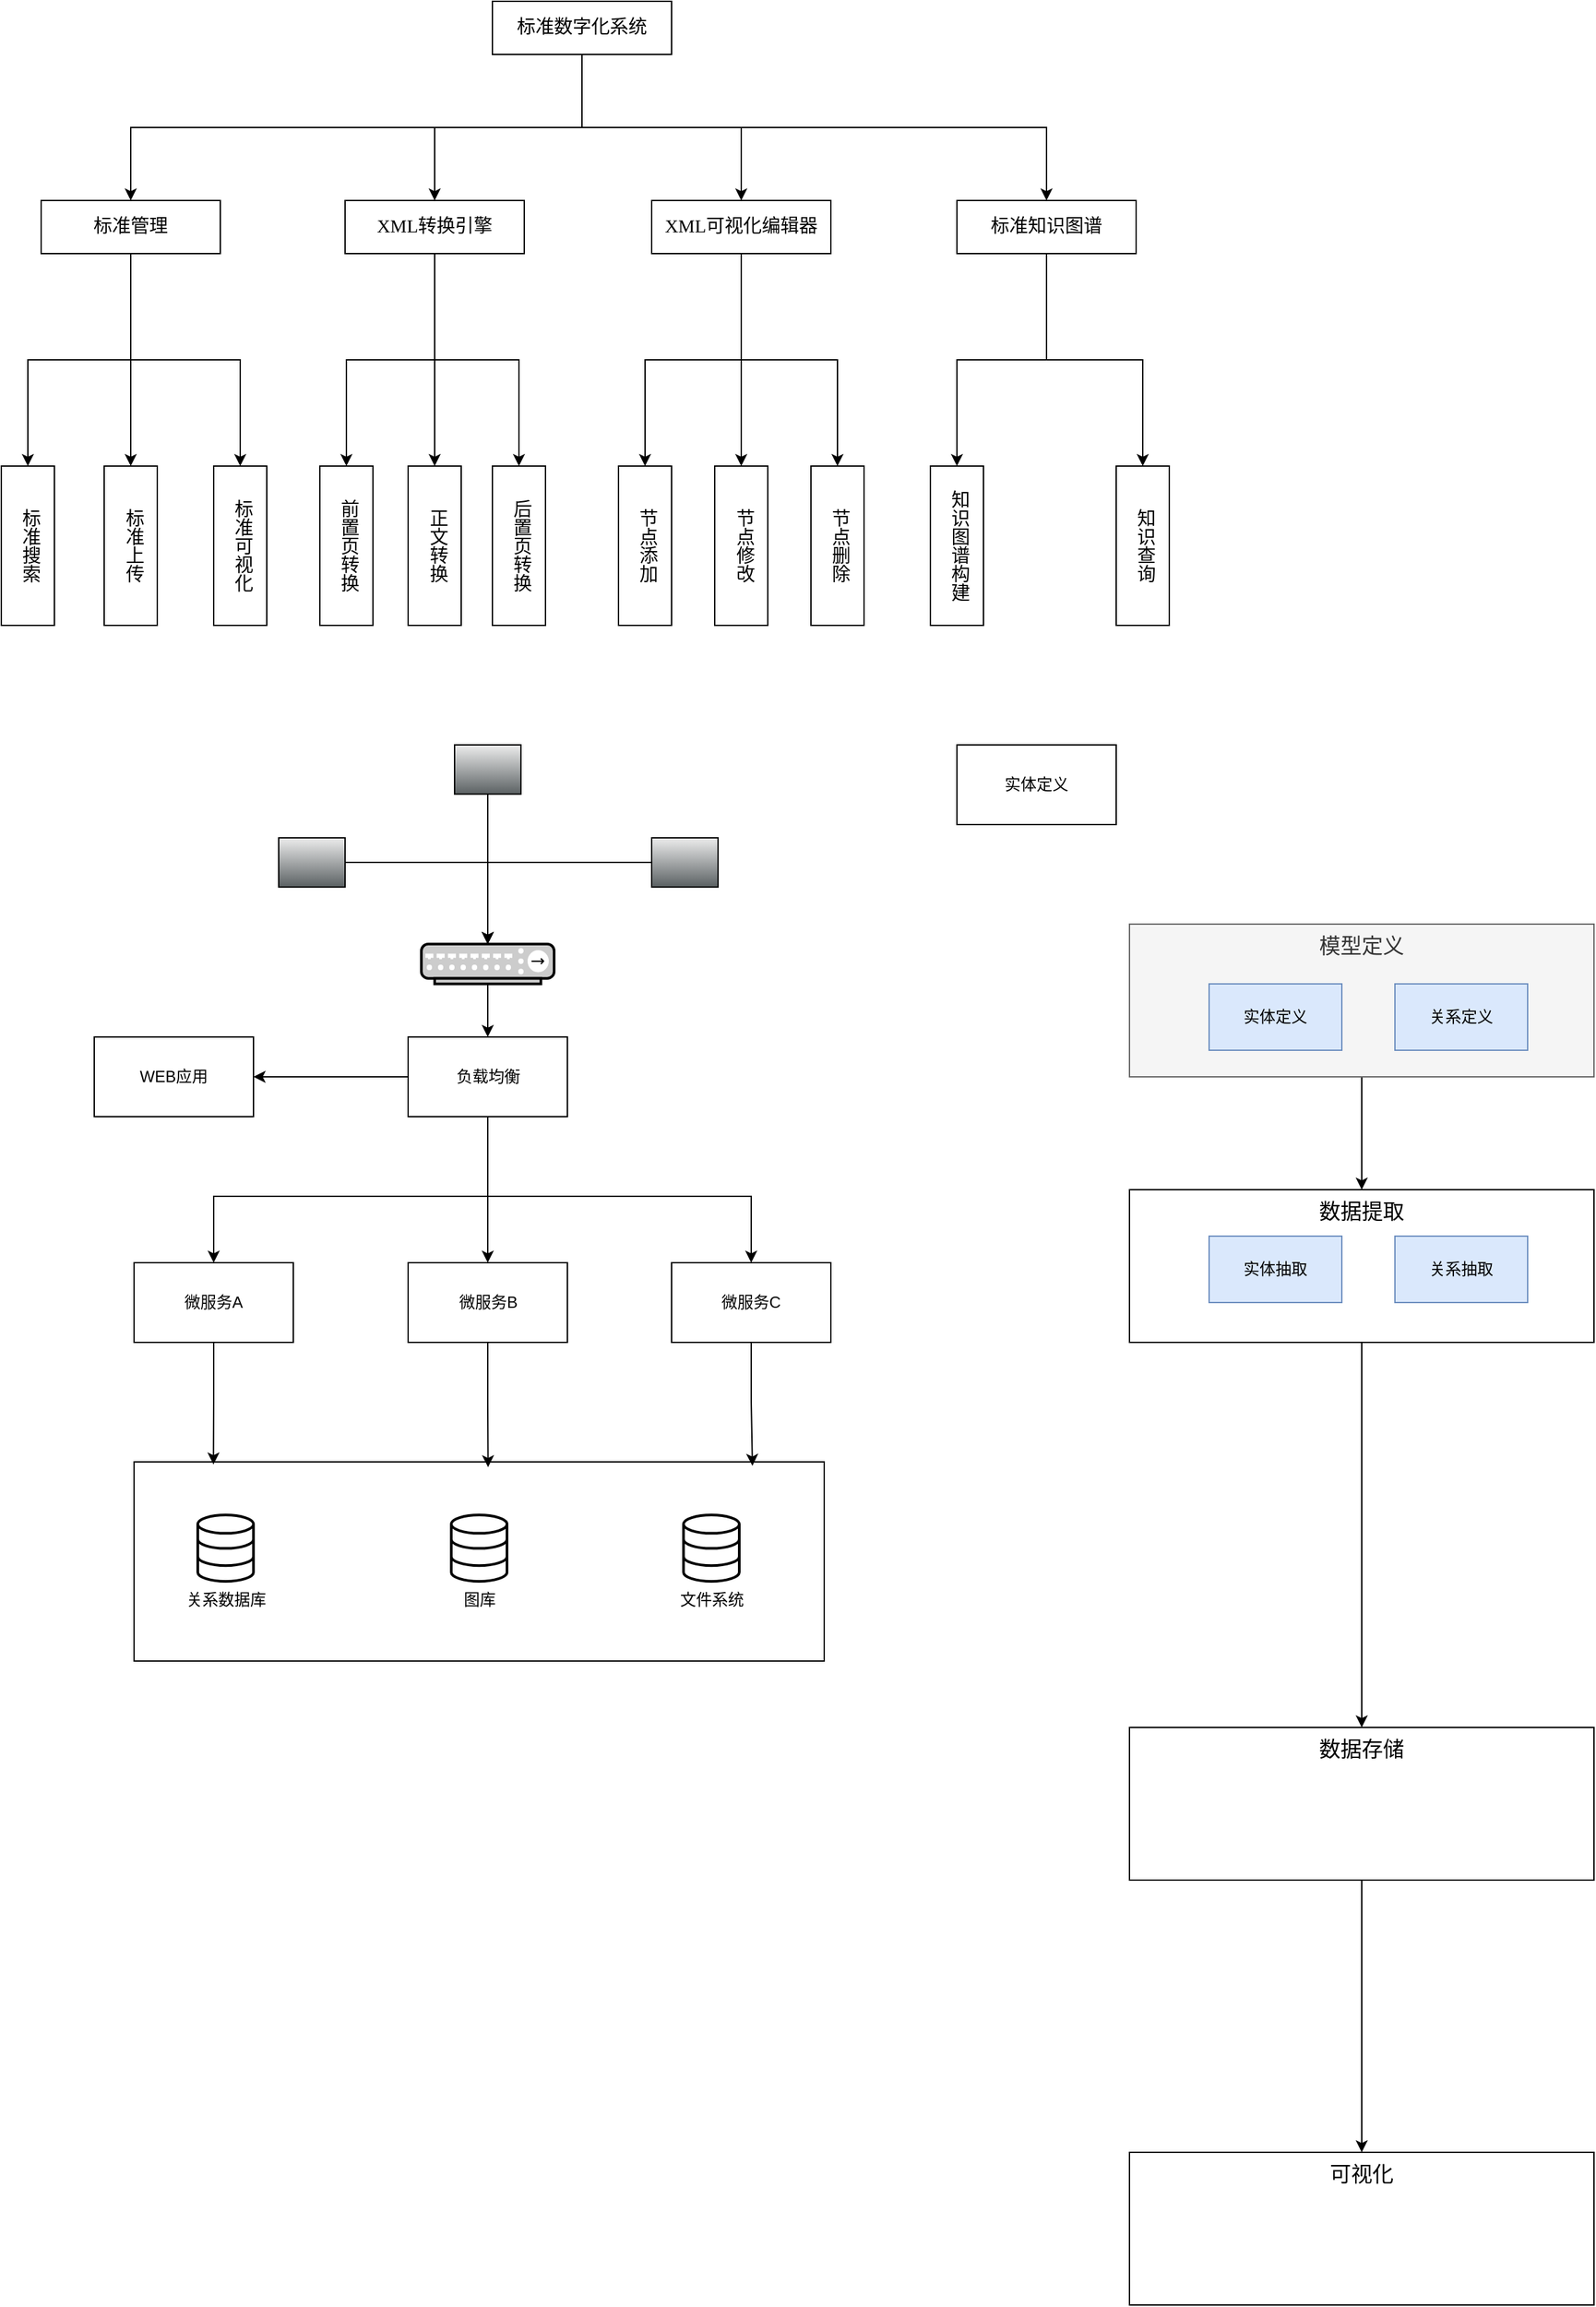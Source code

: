 <mxfile version="28.2.5">
  <diagram name="第 1 页" id="Q2y9unoQX5xtHPh_ZAwQ">
    <mxGraphModel dx="2239" dy="763" grid="1" gridSize="10" guides="1" tooltips="1" connect="1" arrows="1" fold="1" page="1" pageScale="1" pageWidth="827" pageHeight="1169" math="0" shadow="0">
      <root>
        <mxCell id="0" />
        <mxCell id="1" parent="0" />
        <mxCell id="jZ9A5xIN_W6djx5ATPQO-5" style="edgeStyle=orthogonalEdgeStyle;rounded=0;orthogonalLoop=1;jettySize=auto;html=1;" parent="1" source="jZ9A5xIN_W6djx5ATPQO-1" target="jZ9A5xIN_W6djx5ATPQO-3" edge="1">
          <mxGeometry relative="1" as="geometry" />
        </mxCell>
        <mxCell id="jZ9A5xIN_W6djx5ATPQO-8" style="edgeStyle=orthogonalEdgeStyle;rounded=0;orthogonalLoop=1;jettySize=auto;html=1;exitX=0.5;exitY=1;exitDx=0;exitDy=0;" parent="1" source="jZ9A5xIN_W6djx5ATPQO-1" target="jZ9A5xIN_W6djx5ATPQO-6" edge="1">
          <mxGeometry relative="1" as="geometry" />
        </mxCell>
        <mxCell id="jZ9A5xIN_W6djx5ATPQO-10" style="edgeStyle=orthogonalEdgeStyle;rounded=0;orthogonalLoop=1;jettySize=auto;html=1;exitX=0.5;exitY=1;exitDx=0;exitDy=0;" parent="1" source="jZ9A5xIN_W6djx5ATPQO-1" target="jZ9A5xIN_W6djx5ATPQO-2" edge="1">
          <mxGeometry relative="1" as="geometry" />
        </mxCell>
        <mxCell id="jZ9A5xIN_W6djx5ATPQO-12" style="edgeStyle=orthogonalEdgeStyle;rounded=0;orthogonalLoop=1;jettySize=auto;html=1;exitX=0.5;exitY=1;exitDx=0;exitDy=0;" parent="1" source="jZ9A5xIN_W6djx5ATPQO-1" target="jZ9A5xIN_W6djx5ATPQO-11" edge="1">
          <mxGeometry relative="1" as="geometry" />
        </mxCell>
        <mxCell id="jZ9A5xIN_W6djx5ATPQO-1" value="&lt;p class=&quot;MsoNormal&quot;&gt;&lt;span style=&quot;mso-spacerun:&#39;yes&#39;;font-family:宋体;mso-hansi-font-family:&#39;Times New Roman&#39;;&lt;br/&gt;mso-bidi-font-family:&#39;Times New Roman&#39;;letter-spacing:0.0pt;font-size:10.5pt;&quot;&gt;标准数字化&lt;/span&gt;&lt;span style=&quot;mso-spacerun:&#39;yes&#39;;font-family:宋体;mso-hansi-font-family:&#39;Times New Roman&#39;;&lt;br/&gt;mso-bidi-font-family:&#39;Times New Roman&#39;;letter-spacing:0.0pt;font-size:10.5pt;&quot;&gt;系统&lt;/span&gt;&lt;/p&gt;" style="rounded=0;whiteSpace=wrap;html=1;" parent="1" vertex="1">
          <mxGeometry x="270" y="250" width="135" height="40" as="geometry" />
        </mxCell>
        <mxCell id="jZ9A5xIN_W6djx5ATPQO-20" style="edgeStyle=orthogonalEdgeStyle;rounded=0;orthogonalLoop=1;jettySize=auto;html=1;exitX=0.5;exitY=1;exitDx=0;exitDy=0;" parent="1" source="jZ9A5xIN_W6djx5ATPQO-2" target="jZ9A5xIN_W6djx5ATPQO-16" edge="1">
          <mxGeometry relative="1" as="geometry" />
        </mxCell>
        <mxCell id="jZ9A5xIN_W6djx5ATPQO-21" style="edgeStyle=orthogonalEdgeStyle;rounded=0;orthogonalLoop=1;jettySize=auto;html=1;exitX=0.5;exitY=1;exitDx=0;exitDy=0;" parent="1" source="jZ9A5xIN_W6djx5ATPQO-2" target="jZ9A5xIN_W6djx5ATPQO-18" edge="1">
          <mxGeometry relative="1" as="geometry" />
        </mxCell>
        <mxCell id="jZ9A5xIN_W6djx5ATPQO-22" style="edgeStyle=orthogonalEdgeStyle;rounded=0;orthogonalLoop=1;jettySize=auto;html=1;exitX=0.5;exitY=1;exitDx=0;exitDy=0;" parent="1" source="jZ9A5xIN_W6djx5ATPQO-2" target="jZ9A5xIN_W6djx5ATPQO-15" edge="1">
          <mxGeometry relative="1" as="geometry" />
        </mxCell>
        <mxCell id="jZ9A5xIN_W6djx5ATPQO-2" value="&lt;font face=&quot;宋体&quot;&gt;&lt;span style=&quot;font-size: 14px;&quot;&gt;XML转换引擎&lt;/span&gt;&lt;/font&gt;" style="rounded=0;whiteSpace=wrap;html=1;" parent="1" vertex="1">
          <mxGeometry x="159" y="400" width="135" height="40" as="geometry" />
        </mxCell>
        <mxCell id="jZ9A5xIN_W6djx5ATPQO-33" style="edgeStyle=orthogonalEdgeStyle;rounded=0;orthogonalLoop=1;jettySize=auto;html=1;" parent="1" source="jZ9A5xIN_W6djx5ATPQO-3" target="jZ9A5xIN_W6djx5ATPQO-30" edge="1">
          <mxGeometry relative="1" as="geometry" />
        </mxCell>
        <mxCell id="jZ9A5xIN_W6djx5ATPQO-34" style="edgeStyle=orthogonalEdgeStyle;rounded=0;orthogonalLoop=1;jettySize=auto;html=1;entryX=0.5;entryY=0;entryDx=0;entryDy=0;" parent="1" source="jZ9A5xIN_W6djx5ATPQO-3" target="jZ9A5xIN_W6djx5ATPQO-32" edge="1">
          <mxGeometry relative="1" as="geometry" />
        </mxCell>
        <mxCell id="jZ9A5xIN_W6djx5ATPQO-35" style="edgeStyle=orthogonalEdgeStyle;rounded=0;orthogonalLoop=1;jettySize=auto;html=1;exitX=0.5;exitY=1;exitDx=0;exitDy=0;" parent="1" source="jZ9A5xIN_W6djx5ATPQO-3" target="jZ9A5xIN_W6djx5ATPQO-31" edge="1">
          <mxGeometry relative="1" as="geometry" />
        </mxCell>
        <mxCell id="jZ9A5xIN_W6djx5ATPQO-3" value="&lt;p class=&quot;MsoNormal&quot;&gt;&lt;font face=&quot;宋体&quot;&gt;&lt;span style=&quot;font-size: 14px;&quot;&gt;XML可视化编辑器&lt;/span&gt;&lt;/font&gt;&lt;/p&gt;" style="rounded=0;whiteSpace=wrap;html=1;" parent="1" vertex="1">
          <mxGeometry x="390" y="400" width="135" height="40" as="geometry" />
        </mxCell>
        <mxCell id="jZ9A5xIN_W6djx5ATPQO-37" style="edgeStyle=orthogonalEdgeStyle;rounded=0;orthogonalLoop=1;jettySize=auto;html=1;entryX=0.5;entryY=0;entryDx=0;entryDy=0;" parent="1" source="jZ9A5xIN_W6djx5ATPQO-6" target="jZ9A5xIN_W6djx5ATPQO-36" edge="1">
          <mxGeometry relative="1" as="geometry" />
        </mxCell>
        <mxCell id="jZ9A5xIN_W6djx5ATPQO-39" style="edgeStyle=orthogonalEdgeStyle;rounded=0;orthogonalLoop=1;jettySize=auto;html=1;exitX=0.5;exitY=1;exitDx=0;exitDy=0;entryX=0.5;entryY=0;entryDx=0;entryDy=0;" parent="1" source="jZ9A5xIN_W6djx5ATPQO-6" target="jZ9A5xIN_W6djx5ATPQO-38" edge="1">
          <mxGeometry relative="1" as="geometry" />
        </mxCell>
        <mxCell id="jZ9A5xIN_W6djx5ATPQO-6" value="&lt;p class=&quot;MsoNormal&quot;&gt;&lt;font face=&quot;宋体&quot;&gt;&lt;span style=&quot;font-size: 14px;&quot;&gt;标准知识图谱&lt;/span&gt;&lt;/font&gt;&lt;/p&gt;" style="rounded=0;whiteSpace=wrap;html=1;" parent="1" vertex="1">
          <mxGeometry x="620" y="400" width="135" height="40" as="geometry" />
        </mxCell>
        <mxCell id="jZ9A5xIN_W6djx5ATPQO-26" style="edgeStyle=orthogonalEdgeStyle;rounded=0;orthogonalLoop=1;jettySize=auto;html=1;" parent="1" source="jZ9A5xIN_W6djx5ATPQO-11" target="jZ9A5xIN_W6djx5ATPQO-24" edge="1">
          <mxGeometry relative="1" as="geometry" />
        </mxCell>
        <mxCell id="jZ9A5xIN_W6djx5ATPQO-28" style="edgeStyle=orthogonalEdgeStyle;rounded=0;orthogonalLoop=1;jettySize=auto;html=1;exitX=0.5;exitY=1;exitDx=0;exitDy=0;" parent="1" source="jZ9A5xIN_W6djx5ATPQO-11" target="jZ9A5xIN_W6djx5ATPQO-23" edge="1">
          <mxGeometry relative="1" as="geometry" />
        </mxCell>
        <mxCell id="jZ9A5xIN_W6djx5ATPQO-29" style="edgeStyle=orthogonalEdgeStyle;rounded=0;orthogonalLoop=1;jettySize=auto;html=1;exitX=0.5;exitY=1;exitDx=0;exitDy=0;entryX=0.5;entryY=0;entryDx=0;entryDy=0;" parent="1" source="jZ9A5xIN_W6djx5ATPQO-11" target="jZ9A5xIN_W6djx5ATPQO-25" edge="1">
          <mxGeometry relative="1" as="geometry" />
        </mxCell>
        <mxCell id="jZ9A5xIN_W6djx5ATPQO-11" value="&lt;font face=&quot;宋体&quot;&gt;&lt;span style=&quot;font-size: 14px;&quot;&gt;标准管理&lt;/span&gt;&lt;/font&gt;" style="rounded=0;whiteSpace=wrap;html=1;" parent="1" vertex="1">
          <mxGeometry x="-70" y="400" width="135" height="40" as="geometry" />
        </mxCell>
        <mxCell id="jZ9A5xIN_W6djx5ATPQO-15" value="&lt;font face=&quot;宋体&quot;&gt;&lt;span style=&quot;font-size: 14px;&quot;&gt;前置页转换&lt;/span&gt;&lt;/font&gt;" style="rounded=0;whiteSpace=wrap;html=1;textDirection=vertical-lr;spacingTop=0;" parent="1" vertex="1">
          <mxGeometry x="140" y="600" width="40" height="120" as="geometry" />
        </mxCell>
        <mxCell id="jZ9A5xIN_W6djx5ATPQO-16" value="&lt;font face=&quot;宋体&quot;&gt;&lt;span style=&quot;font-size: 14px;&quot;&gt;正文转换&lt;/span&gt;&lt;/font&gt;" style="rounded=0;whiteSpace=wrap;html=1;textDirection=vertical-lr;" parent="1" vertex="1">
          <mxGeometry x="206.5" y="600" width="40" height="120" as="geometry" />
        </mxCell>
        <mxCell id="jZ9A5xIN_W6djx5ATPQO-18" value="&lt;font face=&quot;宋体&quot;&gt;&lt;span style=&quot;font-size: 14px;&quot;&gt;后置页转换&lt;/span&gt;&lt;/font&gt;" style="rounded=0;whiteSpace=wrap;html=1;textDirection=vertical-rl;" parent="1" vertex="1">
          <mxGeometry x="270" y="600" width="40" height="120" as="geometry" />
        </mxCell>
        <mxCell id="jZ9A5xIN_W6djx5ATPQO-23" value="&lt;font face=&quot;宋体&quot;&gt;&lt;span style=&quot;font-size: 14px;&quot;&gt;标准搜索&lt;/span&gt;&lt;/font&gt;" style="rounded=0;whiteSpace=wrap;html=1;textDirection=vertical-rl;" parent="1" vertex="1">
          <mxGeometry x="-100" y="600" width="40" height="120" as="geometry" />
        </mxCell>
        <mxCell id="jZ9A5xIN_W6djx5ATPQO-24" value="&lt;font face=&quot;宋体&quot;&gt;&lt;span style=&quot;font-size: 14px;&quot;&gt;标准上传&lt;/span&gt;&lt;/font&gt;" style="rounded=0;whiteSpace=wrap;html=1;textDirection=vertical-rl;" parent="1" vertex="1">
          <mxGeometry x="-22.5" y="600" width="40" height="120" as="geometry" />
        </mxCell>
        <mxCell id="jZ9A5xIN_W6djx5ATPQO-25" value="&lt;font face=&quot;宋体&quot;&gt;&lt;span style=&quot;font-size: 14px;&quot;&gt;标准可视化&lt;/span&gt;&lt;/font&gt;" style="rounded=0;whiteSpace=wrap;html=1;textDirection=vertical-rl;" parent="1" vertex="1">
          <mxGeometry x="60" y="600" width="40" height="120" as="geometry" />
        </mxCell>
        <mxCell id="jZ9A5xIN_W6djx5ATPQO-30" value="&lt;font face=&quot;宋体&quot;&gt;&lt;span style=&quot;font-size: 14px;&quot;&gt;节点修改&lt;/span&gt;&lt;/font&gt;" style="rounded=0;whiteSpace=wrap;html=1;textDirection=vertical-rl;" parent="1" vertex="1">
          <mxGeometry x="437.5" y="600" width="40" height="120" as="geometry" />
        </mxCell>
        <mxCell id="jZ9A5xIN_W6djx5ATPQO-31" value="&lt;font face=&quot;宋体&quot;&gt;&lt;span style=&quot;font-size: 14px;&quot;&gt;节点删除&lt;/span&gt;&lt;/font&gt;" style="rounded=0;whiteSpace=wrap;html=1;textDirection=vertical-rl;spacing=2;horizontal=1;" parent="1" vertex="1">
          <mxGeometry x="510" y="600" width="40" height="120" as="geometry" />
        </mxCell>
        <mxCell id="jZ9A5xIN_W6djx5ATPQO-32" value="&lt;font face=&quot;宋体&quot;&gt;&lt;span style=&quot;font-size: 14px;&quot;&gt;节点添加&lt;/span&gt;&lt;/font&gt;" style="rounded=0;whiteSpace=wrap;html=1;textDirection=vertical-rl;" parent="1" vertex="1">
          <mxGeometry x="365" y="600" width="40" height="120" as="geometry" />
        </mxCell>
        <mxCell id="jZ9A5xIN_W6djx5ATPQO-36" value="&lt;font face=&quot;宋体&quot;&gt;&lt;span style=&quot;font-size: 14px;&quot;&gt;知识图谱构建&lt;/span&gt;&lt;/font&gt;" style="rounded=0;whiteSpace=wrap;html=1;textDirection=vertical-rl;spacing=2;horizontal=1;" parent="1" vertex="1">
          <mxGeometry x="600" y="600" width="40" height="120" as="geometry" />
        </mxCell>
        <mxCell id="jZ9A5xIN_W6djx5ATPQO-38" value="&lt;font face=&quot;宋体&quot;&gt;&lt;span style=&quot;font-size: 14px;&quot;&gt;知识查询&lt;/span&gt;&lt;/font&gt;" style="rounded=0;whiteSpace=wrap;html=1;textDirection=vertical-rl;spacing=2;horizontal=1;" parent="1" vertex="1">
          <mxGeometry x="740" y="600" width="40" height="120" as="geometry" />
        </mxCell>
        <mxCell id="jZ9A5xIN_W6djx5ATPQO-40" value="WEB应用" style="rounded=0;whiteSpace=wrap;html=1;" parent="1" vertex="1">
          <mxGeometry x="-30" y="1030" width="120" height="60" as="geometry" />
        </mxCell>
        <mxCell id="jZ9A5xIN_W6djx5ATPQO-47" style="edgeStyle=orthogonalEdgeStyle;rounded=0;orthogonalLoop=1;jettySize=auto;html=1;" parent="1" source="jZ9A5xIN_W6djx5ATPQO-41" target="jZ9A5xIN_W6djx5ATPQO-46" edge="1">
          <mxGeometry relative="1" as="geometry" />
        </mxCell>
        <mxCell id="jZ9A5xIN_W6djx5ATPQO-50" style="edgeStyle=orthogonalEdgeStyle;rounded=0;orthogonalLoop=1;jettySize=auto;html=1;entryX=0.5;entryY=0;entryDx=0;entryDy=0;" parent="1" source="jZ9A5xIN_W6djx5ATPQO-41" target="jZ9A5xIN_W6djx5ATPQO-43" edge="1">
          <mxGeometry relative="1" as="geometry">
            <Array as="points">
              <mxPoint x="267" y="1150" />
              <mxPoint x="60" y="1150" />
            </Array>
          </mxGeometry>
        </mxCell>
        <mxCell id="jZ9A5xIN_W6djx5ATPQO-51" style="edgeStyle=orthogonalEdgeStyle;rounded=0;orthogonalLoop=1;jettySize=auto;html=1;exitX=0.5;exitY=1;exitDx=0;exitDy=0;entryX=0.5;entryY=0;entryDx=0;entryDy=0;" parent="1" source="jZ9A5xIN_W6djx5ATPQO-41" target="jZ9A5xIN_W6djx5ATPQO-48" edge="1">
          <mxGeometry relative="1" as="geometry">
            <Array as="points">
              <mxPoint x="267" y="1150" />
              <mxPoint x="465" y="1150" />
            </Array>
          </mxGeometry>
        </mxCell>
        <mxCell id="jZ9A5xIN_W6djx5ATPQO-52" style="edgeStyle=orthogonalEdgeStyle;rounded=0;orthogonalLoop=1;jettySize=auto;html=1;exitX=0;exitY=0.5;exitDx=0;exitDy=0;entryX=1;entryY=0.5;entryDx=0;entryDy=0;" parent="1" source="jZ9A5xIN_W6djx5ATPQO-41" target="jZ9A5xIN_W6djx5ATPQO-40" edge="1">
          <mxGeometry relative="1" as="geometry" />
        </mxCell>
        <mxCell id="jZ9A5xIN_W6djx5ATPQO-41" value="负载均衡" style="rounded=0;whiteSpace=wrap;html=1;" parent="1" vertex="1">
          <mxGeometry x="206.5" y="1030" width="120" height="60" as="geometry" />
        </mxCell>
        <mxCell id="jZ9A5xIN_W6djx5ATPQO-43" value="微服务A" style="rounded=0;whiteSpace=wrap;html=1;" parent="1" vertex="1">
          <mxGeometry y="1200" width="120" height="60" as="geometry" />
        </mxCell>
        <mxCell id="jZ9A5xIN_W6djx5ATPQO-46" value="微服务B" style="rounded=0;whiteSpace=wrap;html=1;" parent="1" vertex="1">
          <mxGeometry x="206.5" y="1200" width="120" height="60" as="geometry" />
        </mxCell>
        <mxCell id="jZ9A5xIN_W6djx5ATPQO-48" value="微服务C" style="rounded=0;whiteSpace=wrap;html=1;" parent="1" vertex="1">
          <mxGeometry x="405" y="1200" width="120" height="60" as="geometry" />
        </mxCell>
        <mxCell id="jZ9A5xIN_W6djx5ATPQO-65" style="edgeStyle=orthogonalEdgeStyle;rounded=0;orthogonalLoop=1;jettySize=auto;html=1;" parent="1" source="jZ9A5xIN_W6djx5ATPQO-66" target="jZ9A5xIN_W6djx5ATPQO-64" edge="1">
          <mxGeometry relative="1" as="geometry" />
        </mxCell>
        <mxCell id="jZ9A5xIN_W6djx5ATPQO-73" style="edgeStyle=orthogonalEdgeStyle;rounded=0;orthogonalLoop=1;jettySize=auto;html=1;" parent="1" source="jZ9A5xIN_W6djx5ATPQO-60" target="jZ9A5xIN_W6djx5ATPQO-64" edge="1">
          <mxGeometry relative="1" as="geometry" />
        </mxCell>
        <mxCell id="jZ9A5xIN_W6djx5ATPQO-60" value="" style="shape=mxgraph.networks2.icon;aspect=fixed;fillColor=#EDEDED;strokeColor=#000000;gradientColor=#5B6163;network2IconShadow=1;network2bgFillColor=none;network2Icon=mxgraph.networks2.monitor;network2IconYOffset=-0.009;network2IconW=1;network2IconH=0.742;" parent="1" vertex="1">
          <mxGeometry x="109" y="880" width="50" height="37.1" as="geometry" />
        </mxCell>
        <mxCell id="jZ9A5xIN_W6djx5ATPQO-70" style="edgeStyle=orthogonalEdgeStyle;rounded=0;orthogonalLoop=1;jettySize=auto;html=1;" parent="1" source="jZ9A5xIN_W6djx5ATPQO-64" target="jZ9A5xIN_W6djx5ATPQO-41" edge="1">
          <mxGeometry relative="1" as="geometry" />
        </mxCell>
        <mxCell id="jZ9A5xIN_W6djx5ATPQO-64" value="" style="fontColor=#0066CC;verticalAlign=top;verticalLabelPosition=bottom;labelPosition=center;align=center;html=1;outlineConnect=0;fillColor=#CCCCCC;strokeColor=default;gradientColor=none;gradientDirection=north;strokeWidth=1;shape=mxgraph.networks.hub;" parent="1" vertex="1">
          <mxGeometry x="216.5" y="960" width="100" height="30" as="geometry" />
        </mxCell>
        <mxCell id="jZ9A5xIN_W6djx5ATPQO-68" value="" style="shape=mxgraph.networks2.icon;aspect=fixed;fillColor=#EDEDED;strokeColor=#000000;gradientColor=#5B6163;network2IconShadow=1;network2bgFillColor=none;network2Icon=mxgraph.networks2.monitor;network2IconYOffset=-0.009;network2IconW=1;network2IconH=0.742;" parent="1" vertex="1">
          <mxGeometry x="390" y="880" width="50" height="37.1" as="geometry" />
        </mxCell>
        <mxCell id="jZ9A5xIN_W6djx5ATPQO-66" value="" style="shape=mxgraph.networks2.icon;aspect=fixed;fillColor=#EDEDED;strokeColor=#000000;gradientColor=#5B6163;network2IconShadow=1;network2bgFillColor=none;network2Icon=mxgraph.networks2.monitor;network2IconYOffset=-0.009;network2IconW=1;network2IconH=0.742;" parent="1" vertex="1">
          <mxGeometry x="241.5" y="810" width="50" height="37.1" as="geometry" />
        </mxCell>
        <mxCell id="jZ9A5xIN_W6djx5ATPQO-72" style="edgeStyle=orthogonalEdgeStyle;rounded=0;orthogonalLoop=1;jettySize=auto;html=1;entryX=0.5;entryY=0;entryDx=0;entryDy=0;entryPerimeter=0;" parent="1" source="jZ9A5xIN_W6djx5ATPQO-68" target="jZ9A5xIN_W6djx5ATPQO-64" edge="1">
          <mxGeometry relative="1" as="geometry" />
        </mxCell>
        <mxCell id="jZ9A5xIN_W6djx5ATPQO-78" value="" style="group" parent="1" vertex="1" connectable="0">
          <mxGeometry y="1350" width="520" height="150" as="geometry" />
        </mxCell>
        <mxCell id="jZ9A5xIN_W6djx5ATPQO-77" value="" style="rounded=0;whiteSpace=wrap;html=1;" parent="jZ9A5xIN_W6djx5ATPQO-78" vertex="1">
          <mxGeometry width="520" height="150" as="geometry" />
        </mxCell>
        <mxCell id="jZ9A5xIN_W6djx5ATPQO-74" value="关系数据库" style="html=1;verticalLabelPosition=bottom;align=center;labelBackgroundColor=#ffffff;verticalAlign=top;strokeWidth=2;strokeColor=default;shadow=0;dashed=0;shape=mxgraph.ios7.icons.data;" parent="jZ9A5xIN_W6djx5ATPQO-78" vertex="1">
          <mxGeometry x="48" y="40" width="42" height="50" as="geometry" />
        </mxCell>
        <mxCell id="jZ9A5xIN_W6djx5ATPQO-75" value="图库" style="html=1;verticalLabelPosition=bottom;align=center;labelBackgroundColor=#ffffff;verticalAlign=top;strokeWidth=2;strokeColor=default;shadow=0;dashed=0;shape=mxgraph.ios7.icons.data;" parent="jZ9A5xIN_W6djx5ATPQO-78" vertex="1">
          <mxGeometry x="239" y="40" width="42" height="50" as="geometry" />
        </mxCell>
        <mxCell id="jZ9A5xIN_W6djx5ATPQO-76" value="文件系统" style="html=1;verticalLabelPosition=bottom;align=center;labelBackgroundColor=#ffffff;verticalAlign=top;strokeWidth=2;strokeColor=default;shadow=0;dashed=0;shape=mxgraph.ios7.icons.data;" parent="jZ9A5xIN_W6djx5ATPQO-78" vertex="1">
          <mxGeometry x="414" y="40" width="42" height="50" as="geometry" />
        </mxCell>
        <mxCell id="jZ9A5xIN_W6djx5ATPQO-79" style="edgeStyle=orthogonalEdgeStyle;rounded=0;orthogonalLoop=1;jettySize=auto;html=1;entryX=0.115;entryY=0.013;entryDx=0;entryDy=0;entryPerimeter=0;" parent="1" source="jZ9A5xIN_W6djx5ATPQO-43" target="jZ9A5xIN_W6djx5ATPQO-77" edge="1">
          <mxGeometry relative="1" as="geometry" />
        </mxCell>
        <mxCell id="jZ9A5xIN_W6djx5ATPQO-80" style="edgeStyle=orthogonalEdgeStyle;rounded=0;orthogonalLoop=1;jettySize=auto;html=1;entryX=0.513;entryY=0.027;entryDx=0;entryDy=0;entryPerimeter=0;" parent="1" source="jZ9A5xIN_W6djx5ATPQO-46" target="jZ9A5xIN_W6djx5ATPQO-77" edge="1">
          <mxGeometry relative="1" as="geometry" />
        </mxCell>
        <mxCell id="jZ9A5xIN_W6djx5ATPQO-81" style="edgeStyle=orthogonalEdgeStyle;rounded=0;orthogonalLoop=1;jettySize=auto;html=1;entryX=0.896;entryY=0.02;entryDx=0;entryDy=0;entryPerimeter=0;" parent="1" source="jZ9A5xIN_W6djx5ATPQO-48" target="jZ9A5xIN_W6djx5ATPQO-77" edge="1">
          <mxGeometry relative="1" as="geometry" />
        </mxCell>
        <mxCell id="6dbSgpsrqsCvLWJ3hVLD-5" style="edgeStyle=orthogonalEdgeStyle;rounded=0;orthogonalLoop=1;jettySize=auto;html=1;" edge="1" parent="1" source="6dbSgpsrqsCvLWJ3hVLD-1" target="6dbSgpsrqsCvLWJ3hVLD-4">
          <mxGeometry relative="1" as="geometry" />
        </mxCell>
        <mxCell id="6dbSgpsrqsCvLWJ3hVLD-1" value="模型定义" style="rounded=0;whiteSpace=wrap;html=1;verticalAlign=top;fontSize=16;fillColor=#f5f5f5;fontColor=#333333;strokeColor=#666666;" vertex="1" parent="1">
          <mxGeometry x="750" y="945" width="350" height="115" as="geometry" />
        </mxCell>
        <mxCell id="6dbSgpsrqsCvLWJ3hVLD-7" style="edgeStyle=orthogonalEdgeStyle;rounded=0;orthogonalLoop=1;jettySize=auto;html=1;" edge="1" parent="1" source="6dbSgpsrqsCvLWJ3hVLD-4" target="6dbSgpsrqsCvLWJ3hVLD-6">
          <mxGeometry relative="1" as="geometry" />
        </mxCell>
        <mxCell id="6dbSgpsrqsCvLWJ3hVLD-4" value="数据提取" style="rounded=0;whiteSpace=wrap;html=1;verticalAlign=top;fontSize=16;" vertex="1" parent="1">
          <mxGeometry x="750" y="1145" width="350" height="115" as="geometry" />
        </mxCell>
        <mxCell id="6dbSgpsrqsCvLWJ3hVLD-9" style="edgeStyle=orthogonalEdgeStyle;rounded=0;orthogonalLoop=1;jettySize=auto;html=1;" edge="1" parent="1" source="6dbSgpsrqsCvLWJ3hVLD-6" target="6dbSgpsrqsCvLWJ3hVLD-8">
          <mxGeometry relative="1" as="geometry" />
        </mxCell>
        <mxCell id="6dbSgpsrqsCvLWJ3hVLD-6" value="数据存储" style="rounded=0;whiteSpace=wrap;html=1;verticalAlign=top;fontSize=16;" vertex="1" parent="1">
          <mxGeometry x="750" y="1550" width="350" height="115" as="geometry" />
        </mxCell>
        <mxCell id="6dbSgpsrqsCvLWJ3hVLD-8" value="可视化" style="rounded=0;whiteSpace=wrap;html=1;verticalAlign=top;fontSize=16;" vertex="1" parent="1">
          <mxGeometry x="750" y="1870" width="350" height="115" as="geometry" />
        </mxCell>
        <mxCell id="6dbSgpsrqsCvLWJ3hVLD-10" value="实体定义" style="rounded=0;whiteSpace=wrap;html=1;" vertex="1" parent="1">
          <mxGeometry x="620" y="810" width="120" height="60" as="geometry" />
        </mxCell>
        <mxCell id="6dbSgpsrqsCvLWJ3hVLD-11" value="实体定义" style="rounded=0;whiteSpace=wrap;html=1;fillColor=#dae8fc;strokeColor=#6c8ebf;" vertex="1" parent="1">
          <mxGeometry x="810" y="990" width="100" height="50" as="geometry" />
        </mxCell>
        <mxCell id="6dbSgpsrqsCvLWJ3hVLD-12" value="关系定义" style="rounded=0;whiteSpace=wrap;html=1;fillColor=#dae8fc;strokeColor=#6c8ebf;" vertex="1" parent="1">
          <mxGeometry x="950" y="990" width="100" height="50" as="geometry" />
        </mxCell>
        <mxCell id="6dbSgpsrqsCvLWJ3hVLD-13" value="实体抽取" style="rounded=0;whiteSpace=wrap;html=1;fillColor=#dae8fc;strokeColor=#6c8ebf;" vertex="1" parent="1">
          <mxGeometry x="810" y="1180" width="100" height="50" as="geometry" />
        </mxCell>
        <mxCell id="6dbSgpsrqsCvLWJ3hVLD-14" value="关系抽取" style="rounded=0;whiteSpace=wrap;html=1;fillColor=#dae8fc;strokeColor=#6c8ebf;" vertex="1" parent="1">
          <mxGeometry x="950" y="1180" width="100" height="50" as="geometry" />
        </mxCell>
      </root>
    </mxGraphModel>
  </diagram>
</mxfile>
